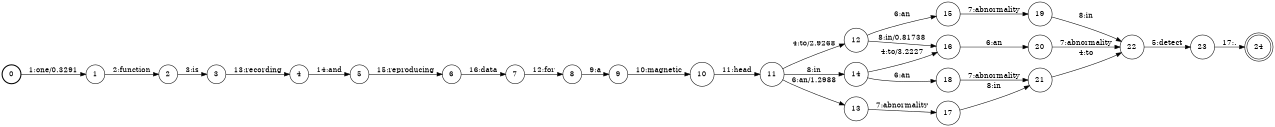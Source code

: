 digraph FST {
rankdir = LR;
size = "8.5,11";
label = "";
center = 1;
orientation = Portrait;
ranksep = "0.4";
nodesep = "0.25";
0 [label = "0", shape = circle, style = bold, fontsize = 14]
	0 -> 1 [label = "1:one/0.3291", fontsize = 14];
1 [label = "1", shape = circle, style = solid, fontsize = 14]
	1 -> 2 [label = "2:function", fontsize = 14];
2 [label = "2", shape = circle, style = solid, fontsize = 14]
	2 -> 3 [label = "3:is", fontsize = 14];
3 [label = "3", shape = circle, style = solid, fontsize = 14]
	3 -> 4 [label = "13:recording", fontsize = 14];
4 [label = "4", shape = circle, style = solid, fontsize = 14]
	4 -> 5 [label = "14:and", fontsize = 14];
5 [label = "5", shape = circle, style = solid, fontsize = 14]
	5 -> 6 [label = "15:reproducing", fontsize = 14];
6 [label = "6", shape = circle, style = solid, fontsize = 14]
	6 -> 7 [label = "16:data", fontsize = 14];
7 [label = "7", shape = circle, style = solid, fontsize = 14]
	7 -> 8 [label = "12:for", fontsize = 14];
8 [label = "8", shape = circle, style = solid, fontsize = 14]
	8 -> 9 [label = "9:a", fontsize = 14];
9 [label = "9", shape = circle, style = solid, fontsize = 14]
	9 -> 10 [label = "10:magnetic", fontsize = 14];
10 [label = "10", shape = circle, style = solid, fontsize = 14]
	10 -> 11 [label = "11:head", fontsize = 14];
11 [label = "11", shape = circle, style = solid, fontsize = 14]
	11 -> 12 [label = "4:to/2.9268", fontsize = 14];
	11 -> 13 [label = "6:an/1.2988", fontsize = 14];
	11 -> 14 [label = "8:in", fontsize = 14];
12 [label = "12", shape = circle, style = solid, fontsize = 14]
	12 -> 15 [label = "6:an", fontsize = 14];
	12 -> 16 [label = "8:in/0.81738", fontsize = 14];
13 [label = "13", shape = circle, style = solid, fontsize = 14]
	13 -> 17 [label = "7:abnormality", fontsize = 14];
14 [label = "14", shape = circle, style = solid, fontsize = 14]
	14 -> 16 [label = "4:to/3.2227", fontsize = 14];
	14 -> 18 [label = "6:an", fontsize = 14];
15 [label = "15", shape = circle, style = solid, fontsize = 14]
	15 -> 19 [label = "7:abnormality", fontsize = 14];
16 [label = "16", shape = circle, style = solid, fontsize = 14]
	16 -> 20 [label = "6:an", fontsize = 14];
17 [label = "17", shape = circle, style = solid, fontsize = 14]
	17 -> 21 [label = "8:in", fontsize = 14];
18 [label = "18", shape = circle, style = solid, fontsize = 14]
	18 -> 21 [label = "7:abnormality", fontsize = 14];
19 [label = "19", shape = circle, style = solid, fontsize = 14]
	19 -> 22 [label = "8:in", fontsize = 14];
20 [label = "20", shape = circle, style = solid, fontsize = 14]
	20 -> 22 [label = "7:abnormality", fontsize = 14];
21 [label = "21", shape = circle, style = solid, fontsize = 14]
	21 -> 22 [label = "4:to", fontsize = 14];
22 [label = "22", shape = circle, style = solid, fontsize = 14]
	22 -> 23 [label = "5:detect", fontsize = 14];
23 [label = "23", shape = circle, style = solid, fontsize = 14]
	23 -> 24 [label = "17:.", fontsize = 14];
24 [label = "24", shape = doublecircle, style = solid, fontsize = 14]
}
